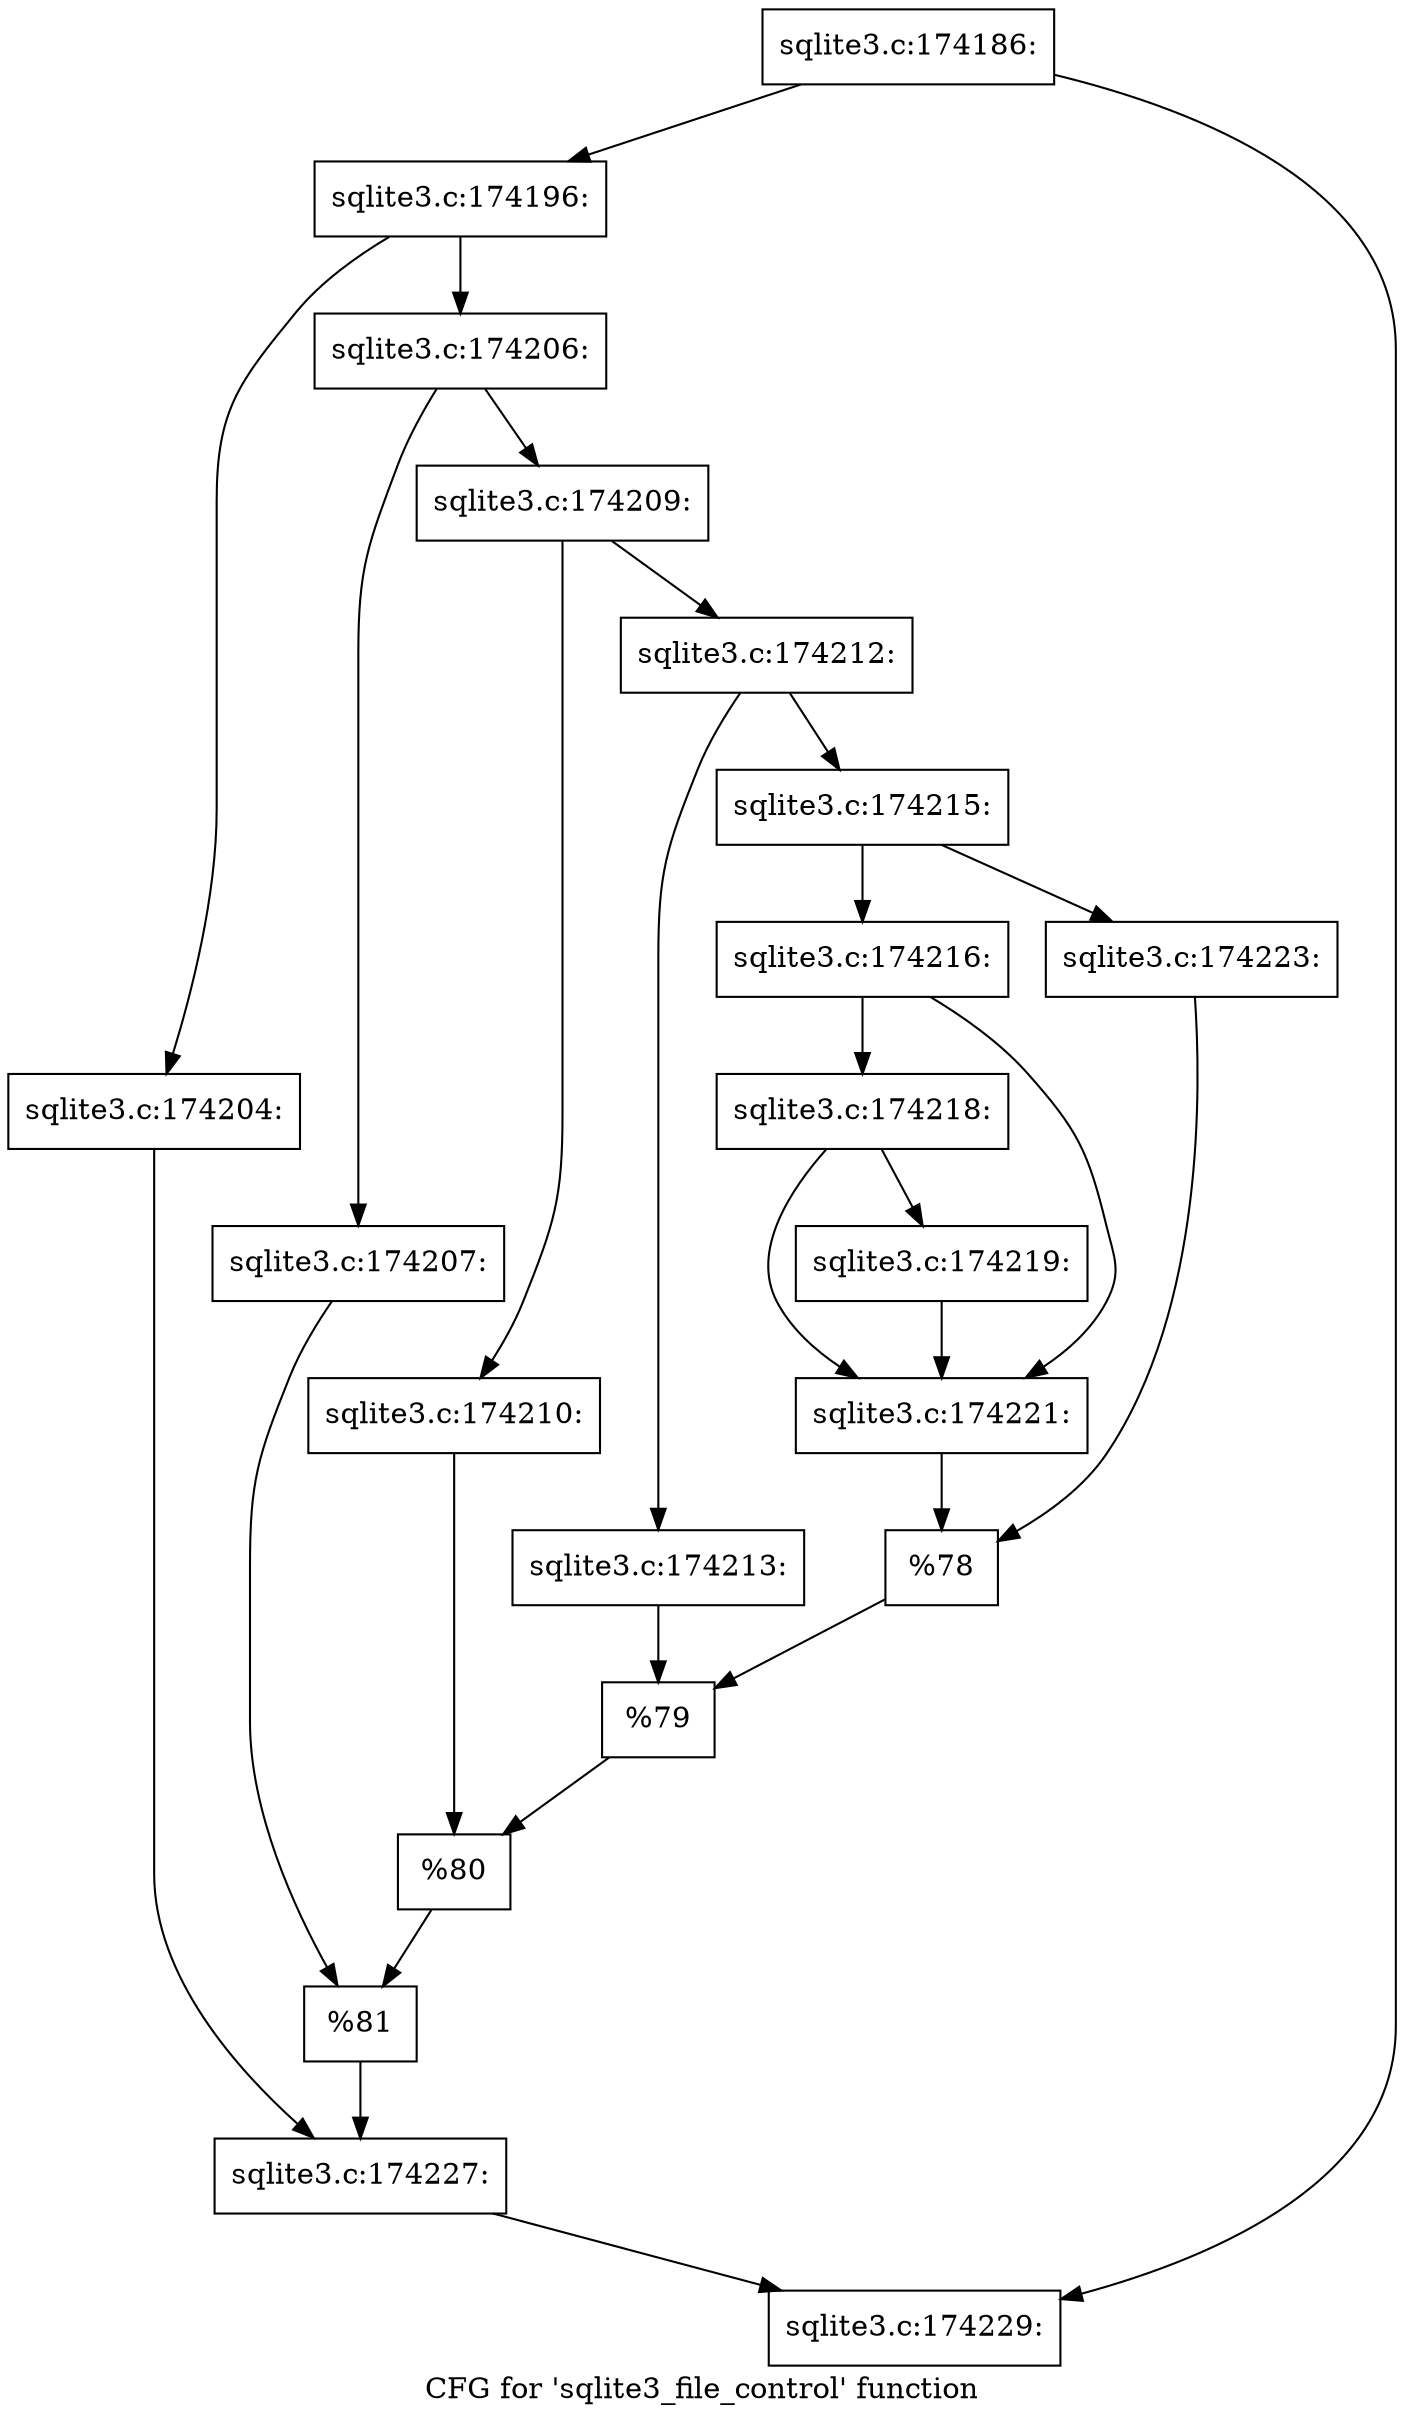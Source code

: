 digraph "CFG for 'sqlite3_file_control' function" {
	label="CFG for 'sqlite3_file_control' function";

	Node0x55c0f6ac2100 [shape=record,label="{sqlite3.c:174186:}"];
	Node0x55c0f6ac2100 -> Node0x55c0f6ac5ae0;
	Node0x55c0f6ac2100 -> Node0x55c0f6ac5d60;
	Node0x55c0f6ac5ae0 [shape=record,label="{sqlite3.c:174196:}"];
	Node0x55c0f6ac5ae0 -> Node0x55c0f6ac6af0;
	Node0x55c0f6ac5ae0 -> Node0x55c0f6ac6b90;
	Node0x55c0f6ac6af0 [shape=record,label="{sqlite3.c:174204:}"];
	Node0x55c0f6ac6af0 -> Node0x55c0f6ac6b40;
	Node0x55c0f6ac6b90 [shape=record,label="{sqlite3.c:174206:}"];
	Node0x55c0f6ac6b90 -> Node0x55c0f6ac7230;
	Node0x55c0f6ac6b90 -> Node0x55c0f6ac72d0;
	Node0x55c0f6ac7230 [shape=record,label="{sqlite3.c:174207:}"];
	Node0x55c0f6ac7230 -> Node0x55c0f6ac7280;
	Node0x55c0f6ac72d0 [shape=record,label="{sqlite3.c:174209:}"];
	Node0x55c0f6ac72d0 -> Node0x55c0f58afc40;
	Node0x55c0f6ac72d0 -> Node0x55c0f6ac8170;
	Node0x55c0f58afc40 [shape=record,label="{sqlite3.c:174210:}"];
	Node0x55c0f58afc40 -> Node0x55c0f6ac7d60;
	Node0x55c0f6ac8170 [shape=record,label="{sqlite3.c:174212:}"];
	Node0x55c0f6ac8170 -> Node0x55c0f58dd000;
	Node0x55c0f6ac8170 -> Node0x55c0f6ac8c20;
	Node0x55c0f58dd000 [shape=record,label="{sqlite3.c:174213:}"];
	Node0x55c0f58dd000 -> Node0x55c0f6ac8810;
	Node0x55c0f6ac8c20 [shape=record,label="{sqlite3.c:174215:}"];
	Node0x55c0f6ac8c20 -> Node0x55c0f5857dd0;
	Node0x55c0f6ac8c20 -> Node0x55c0f6ac96d0;
	Node0x55c0f5857dd0 [shape=record,label="{sqlite3.c:174216:}"];
	Node0x55c0f5857dd0 -> Node0x55c0f6aca5a0;
	Node0x55c0f5857dd0 -> Node0x55c0f6aca310;
	Node0x55c0f6aca5a0 [shape=record,label="{sqlite3.c:174218:}"];
	Node0x55c0f6aca5a0 -> Node0x55c0f59e3ba0;
	Node0x55c0f6aca5a0 -> Node0x55c0f6aca310;
	Node0x55c0f59e3ba0 [shape=record,label="{sqlite3.c:174219:}"];
	Node0x55c0f59e3ba0 -> Node0x55c0f6aca310;
	Node0x55c0f6aca310 [shape=record,label="{sqlite3.c:174221:}"];
	Node0x55c0f6aca310 -> Node0x55c0f6ac92c0;
	Node0x55c0f6ac96d0 [shape=record,label="{sqlite3.c:174223:}"];
	Node0x55c0f6ac96d0 -> Node0x55c0f6ac92c0;
	Node0x55c0f6ac92c0 [shape=record,label="{%78}"];
	Node0x55c0f6ac92c0 -> Node0x55c0f6ac8810;
	Node0x55c0f6ac8810 [shape=record,label="{%79}"];
	Node0x55c0f6ac8810 -> Node0x55c0f6ac7d60;
	Node0x55c0f6ac7d60 [shape=record,label="{%80}"];
	Node0x55c0f6ac7d60 -> Node0x55c0f6ac7280;
	Node0x55c0f6ac7280 [shape=record,label="{%81}"];
	Node0x55c0f6ac7280 -> Node0x55c0f6ac6b40;
	Node0x55c0f6ac6b40 [shape=record,label="{sqlite3.c:174227:}"];
	Node0x55c0f6ac6b40 -> Node0x55c0f6ac5d60;
	Node0x55c0f6ac5d60 [shape=record,label="{sqlite3.c:174229:}"];
}
